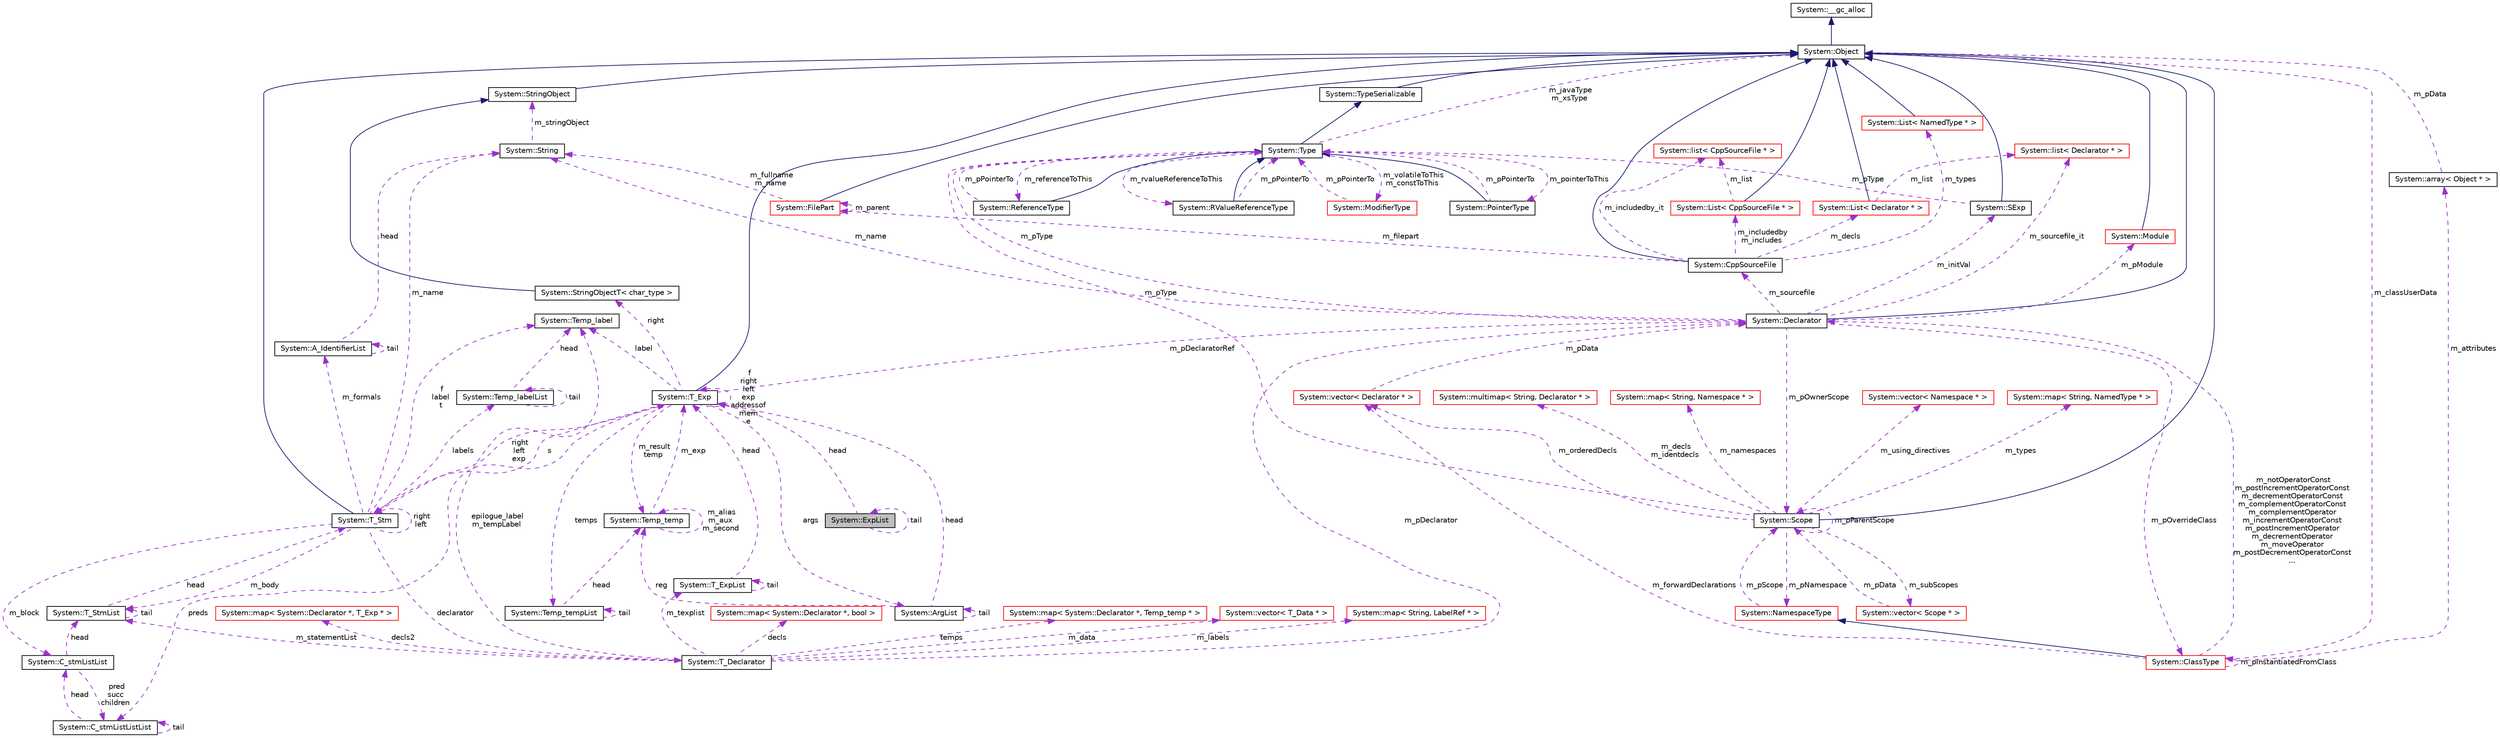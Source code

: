digraph G
{
  edge [fontname="Helvetica",fontsize="10",labelfontname="Helvetica",labelfontsize="10"];
  node [fontname="Helvetica",fontsize="10",shape=record];
  Node1 [label="System::ExpList",height=0.2,width=0.4,color="black", fillcolor="grey75", style="filled" fontcolor="black"];
  Node1 -> Node1 [dir="back",color="darkorchid3",fontsize="10",style="dashed",label=" tail" ,fontname="Helvetica"];
  Node2 -> Node1 [dir="back",color="darkorchid3",fontsize="10",style="dashed",label=" head" ,fontname="Helvetica"];
  Node2 [label="System::T_Exp",height=0.2,width=0.4,color="black", fillcolor="white", style="filled",URL="$class_system_1_1_t___exp.html"];
  Node3 -> Node2 [dir="back",color="midnightblue",fontsize="10",style="solid",fontname="Helvetica"];
  Node3 [label="System::Object",height=0.2,width=0.4,color="black", fillcolor="white", style="filled",URL="$class_system_1_1_object.html"];
  Node4 -> Node3 [dir="back",color="midnightblue",fontsize="10",style="solid",fontname="Helvetica"];
  Node4 [label="System::__gc_alloc",height=0.2,width=0.4,color="black", fillcolor="white", style="filled",URL="$class_system_1_1____gc__alloc.html"];
  Node5 -> Node2 [dir="back",color="darkorchid3",fontsize="10",style="dashed",label=" preds" ,fontname="Helvetica"];
  Node5 [label="System::C_stmListListList",height=0.2,width=0.4,color="black", fillcolor="white", style="filled",URL="$class_system_1_1_c__stm_list_list_list.html"];
  Node5 -> Node5 [dir="back",color="darkorchid3",fontsize="10",style="dashed",label=" tail" ,fontname="Helvetica"];
  Node6 -> Node5 [dir="back",color="darkorchid3",fontsize="10",style="dashed",label=" head" ,fontname="Helvetica"];
  Node6 [label="System::C_stmListList",height=0.2,width=0.4,color="black", fillcolor="white", style="filled",URL="$class_system_1_1_c__stm_list_list.html"];
  Node5 -> Node6 [dir="back",color="darkorchid3",fontsize="10",style="dashed",label=" pred\nsucc\nchildren" ,fontname="Helvetica"];
  Node7 -> Node6 [dir="back",color="darkorchid3",fontsize="10",style="dashed",label=" head" ,fontname="Helvetica"];
  Node7 [label="System::T_StmList",height=0.2,width=0.4,color="black", fillcolor="white", style="filled",URL="$class_system_1_1_t___stm_list.html"];
  Node8 -> Node7 [dir="back",color="darkorchid3",fontsize="10",style="dashed",label=" head" ,fontname="Helvetica"];
  Node8 [label="System::T_Stm",height=0.2,width=0.4,color="black", fillcolor="white", style="filled",URL="$class_system_1_1_t___stm.html"];
  Node3 -> Node8 [dir="back",color="midnightblue",fontsize="10",style="solid",fontname="Helvetica"];
  Node8 -> Node8 [dir="back",color="darkorchid3",fontsize="10",style="dashed",label=" right\nleft" ,fontname="Helvetica"];
  Node7 -> Node8 [dir="back",color="darkorchid3",fontsize="10",style="dashed",label=" m_body" ,fontname="Helvetica"];
  Node9 -> Node8 [dir="back",color="darkorchid3",fontsize="10",style="dashed",label=" labels" ,fontname="Helvetica"];
  Node9 [label="System::Temp_labelList",height=0.2,width=0.4,color="black", fillcolor="white", style="filled",URL="$struct_system_1_1_temp__label_list.html"];
  Node9 -> Node9 [dir="back",color="darkorchid3",fontsize="10",style="dashed",label=" tail" ,fontname="Helvetica"];
  Node10 -> Node9 [dir="back",color="darkorchid3",fontsize="10",style="dashed",label=" head" ,fontname="Helvetica"];
  Node10 [label="System::Temp_label",height=0.2,width=0.4,color="black", fillcolor="white", style="filled",URL="$class_system_1_1_temp__label.html"];
  Node10 -> Node8 [dir="back",color="darkorchid3",fontsize="10",style="dashed",label=" f\nlabel\nt" ,fontname="Helvetica"];
  Node11 -> Node8 [dir="back",color="darkorchid3",fontsize="10",style="dashed",label=" declarator" ,fontname="Helvetica"];
  Node11 [label="System::T_Declarator",height=0.2,width=0.4,color="black", fillcolor="white", style="filled",URL="$class_system_1_1_t___declarator.html"];
  Node12 -> Node11 [dir="back",color="darkorchid3",fontsize="10",style="dashed",label=" decls" ,fontname="Helvetica"];
  Node12 [label="System::map\< System::Declarator *, bool \>",height=0.2,width=0.4,color="red", fillcolor="white", style="filled",URL="$class_system_1_1map.html"];
  Node13 -> Node11 [dir="back",color="darkorchid3",fontsize="10",style="dashed",label=" m_texplist" ,fontname="Helvetica"];
  Node13 [label="System::T_ExpList",height=0.2,width=0.4,color="black", fillcolor="white", style="filled",URL="$class_system_1_1_t___exp_list.html"];
  Node13 -> Node13 [dir="back",color="darkorchid3",fontsize="10",style="dashed",label=" tail" ,fontname="Helvetica"];
  Node2 -> Node13 [dir="back",color="darkorchid3",fontsize="10",style="dashed",label=" head" ,fontname="Helvetica"];
  Node7 -> Node11 [dir="back",color="darkorchid3",fontsize="10",style="dashed",label=" m_statementList" ,fontname="Helvetica"];
  Node10 -> Node11 [dir="back",color="darkorchid3",fontsize="10",style="dashed",label=" epilogue_label\nm_tempLabel" ,fontname="Helvetica"];
  Node14 -> Node11 [dir="back",color="darkorchid3",fontsize="10",style="dashed",label=" m_pDeclarator" ,fontname="Helvetica"];
  Node14 [label="System::Declarator",height=0.2,width=0.4,color="black", fillcolor="white", style="filled",URL="$class_system_1_1_declarator.html"];
  Node3 -> Node14 [dir="back",color="midnightblue",fontsize="10",style="solid",fontname="Helvetica"];
  Node15 -> Node14 [dir="back",color="darkorchid3",fontsize="10",style="dashed",label=" m_pType" ,fontname="Helvetica"];
  Node15 [label="System::Type",height=0.2,width=0.4,color="black", fillcolor="white", style="filled",URL="$class_system_1_1_type.html"];
  Node16 -> Node15 [dir="back",color="midnightblue",fontsize="10",style="solid",fontname="Helvetica"];
  Node16 [label="System::TypeSerializable",height=0.2,width=0.4,color="black", fillcolor="white", style="filled",URL="$class_system_1_1_type_serializable.html"];
  Node3 -> Node16 [dir="back",color="midnightblue",fontsize="10",style="solid",fontname="Helvetica"];
  Node17 -> Node15 [dir="back",color="darkorchid3",fontsize="10",style="dashed",label=" m_pointerToThis" ,fontname="Helvetica"];
  Node17 [label="System::PointerType",height=0.2,width=0.4,color="black", fillcolor="white", style="filled",URL="$class_system_1_1_pointer_type.html"];
  Node15 -> Node17 [dir="back",color="midnightblue",fontsize="10",style="solid",fontname="Helvetica"];
  Node15 -> Node17 [dir="back",color="darkorchid3",fontsize="10",style="dashed",label=" m_pPointerTo" ,fontname="Helvetica"];
  Node18 -> Node15 [dir="back",color="darkorchid3",fontsize="10",style="dashed",label=" m_referenceToThis" ,fontname="Helvetica"];
  Node18 [label="System::ReferenceType",height=0.2,width=0.4,color="black", fillcolor="white", style="filled",URL="$class_system_1_1_reference_type.html"];
  Node15 -> Node18 [dir="back",color="midnightblue",fontsize="10",style="solid",fontname="Helvetica"];
  Node15 -> Node18 [dir="back",color="darkorchid3",fontsize="10",style="dashed",label=" m_pPointerTo" ,fontname="Helvetica"];
  Node19 -> Node15 [dir="back",color="darkorchid3",fontsize="10",style="dashed",label=" m_rvalueReferenceToThis" ,fontname="Helvetica"];
  Node19 [label="System::RValueReferenceType",height=0.2,width=0.4,color="black", fillcolor="white", style="filled",URL="$class_system_1_1_r_value_reference_type.html"];
  Node15 -> Node19 [dir="back",color="midnightblue",fontsize="10",style="solid",fontname="Helvetica"];
  Node15 -> Node19 [dir="back",color="darkorchid3",fontsize="10",style="dashed",label=" m_pPointerTo" ,fontname="Helvetica"];
  Node20 -> Node15 [dir="back",color="darkorchid3",fontsize="10",style="dashed",label=" m_volatileToThis\nm_constToThis" ,fontname="Helvetica"];
  Node20 [label="System::ModifierType",height=0.2,width=0.4,color="red", fillcolor="white", style="filled",URL="$class_system_1_1_modifier_type.html"];
  Node15 -> Node20 [dir="back",color="darkorchid3",fontsize="10",style="dashed",label=" m_pPointerTo" ,fontname="Helvetica"];
  Node3 -> Node15 [dir="back",color="darkorchid3",fontsize="10",style="dashed",label=" m_javaType\nm_xsType" ,fontname="Helvetica"];
  Node21 -> Node14 [dir="back",color="darkorchid3",fontsize="10",style="dashed",label=" m_pOwnerScope" ,fontname="Helvetica"];
  Node21 [label="System::Scope",height=0.2,width=0.4,color="black", fillcolor="white", style="filled",URL="$class_system_1_1_scope.html"];
  Node3 -> Node21 [dir="back",color="midnightblue",fontsize="10",style="solid",fontname="Helvetica"];
  Node15 -> Node21 [dir="back",color="darkorchid3",fontsize="10",style="dashed",label=" m_pType" ,fontname="Helvetica"];
  Node22 -> Node21 [dir="back",color="darkorchid3",fontsize="10",style="dashed",label=" m_subScopes" ,fontname="Helvetica"];
  Node22 [label="System::vector\< Scope * \>",height=0.2,width=0.4,color="red", fillcolor="white", style="filled",URL="$class_system_1_1vector.html"];
  Node21 -> Node22 [dir="back",color="darkorchid3",fontsize="10",style="dashed",label=" m_pData" ,fontname="Helvetica"];
  Node21 -> Node21 [dir="back",color="darkorchid3",fontsize="10",style="dashed",label=" m_pParentScope" ,fontname="Helvetica"];
  Node23 -> Node21 [dir="back",color="darkorchid3",fontsize="10",style="dashed",label=" m_decls\nm_identdecls" ,fontname="Helvetica"];
  Node23 [label="System::multimap\< String, Declarator * \>",height=0.2,width=0.4,color="red", fillcolor="white", style="filled",URL="$class_system_1_1multimap.html"];
  Node24 -> Node21 [dir="back",color="darkorchid3",fontsize="10",style="dashed",label=" m_pNamespace" ,fontname="Helvetica"];
  Node24 [label="System::NamespaceType",height=0.2,width=0.4,color="red", fillcolor="white", style="filled",URL="$class_system_1_1_namespace_type.html"];
  Node21 -> Node24 [dir="back",color="darkorchid3",fontsize="10",style="dashed",label=" m_pScope" ,fontname="Helvetica"];
  Node25 -> Node21 [dir="back",color="darkorchid3",fontsize="10",style="dashed",label=" m_namespaces" ,fontname="Helvetica"];
  Node25 [label="System::map\< String, Namespace * \>",height=0.2,width=0.4,color="red", fillcolor="white", style="filled",URL="$class_system_1_1map.html"];
  Node26 -> Node21 [dir="back",color="darkorchid3",fontsize="10",style="dashed",label=" m_using_directives" ,fontname="Helvetica"];
  Node26 [label="System::vector\< Namespace * \>",height=0.2,width=0.4,color="red", fillcolor="white", style="filled",URL="$class_system_1_1vector.html"];
  Node27 -> Node21 [dir="back",color="darkorchid3",fontsize="10",style="dashed",label=" m_orderedDecls" ,fontname="Helvetica"];
  Node27 [label="System::vector\< Declarator * \>",height=0.2,width=0.4,color="red", fillcolor="white", style="filled",URL="$class_system_1_1vector.html"];
  Node14 -> Node27 [dir="back",color="darkorchid3",fontsize="10",style="dashed",label=" m_pData" ,fontname="Helvetica"];
  Node28 -> Node21 [dir="back",color="darkorchid3",fontsize="10",style="dashed",label=" m_types" ,fontname="Helvetica"];
  Node28 [label="System::map\< String, NamedType * \>",height=0.2,width=0.4,color="red", fillcolor="white", style="filled",URL="$class_system_1_1map.html"];
  Node29 -> Node14 [dir="back",color="darkorchid3",fontsize="10",style="dashed",label=" m_initVal" ,fontname="Helvetica"];
  Node29 [label="System::SExp",height=0.2,width=0.4,color="black", fillcolor="white", style="filled",URL="$class_system_1_1_s_exp.html"];
  Node3 -> Node29 [dir="back",color="midnightblue",fontsize="10",style="solid",fontname="Helvetica"];
  Node15 -> Node29 [dir="back",color="darkorchid3",fontsize="10",style="dashed",label=" m_pType" ,fontname="Helvetica"];
  Node30 -> Node14 [dir="back",color="darkorchid3",fontsize="10",style="dashed",label=" m_sourcefile" ,fontname="Helvetica"];
  Node30 [label="System::CppSourceFile",height=0.2,width=0.4,color="black", fillcolor="white", style="filled",URL="$class_system_1_1_cpp_source_file.html"];
  Node3 -> Node30 [dir="back",color="midnightblue",fontsize="10",style="solid",fontname="Helvetica"];
  Node31 -> Node30 [dir="back",color="darkorchid3",fontsize="10",style="dashed",label=" m_filepart" ,fontname="Helvetica"];
  Node31 [label="System::FilePart",height=0.2,width=0.4,color="red", fillcolor="white", style="filled",URL="$class_system_1_1_file_part.html"];
  Node3 -> Node31 [dir="back",color="midnightblue",fontsize="10",style="solid",fontname="Helvetica"];
  Node31 -> Node31 [dir="back",color="darkorchid3",fontsize="10",style="dashed",label=" m_parent" ,fontname="Helvetica"];
  Node32 -> Node31 [dir="back",color="darkorchid3",fontsize="10",style="dashed",label=" m_fullname\nm_name" ,fontname="Helvetica"];
  Node32 [label="System::String",height=0.2,width=0.4,color="black", fillcolor="white", style="filled",URL="$class_system_1_1_string.html"];
  Node33 -> Node32 [dir="back",color="darkorchid3",fontsize="10",style="dashed",label=" m_stringObject" ,fontname="Helvetica"];
  Node33 [label="System::StringObject",height=0.2,width=0.4,color="black", fillcolor="white", style="filled",URL="$class_system_1_1_string_object.html"];
  Node3 -> Node33 [dir="back",color="midnightblue",fontsize="10",style="solid",fontname="Helvetica"];
  Node34 -> Node30 [dir="back",color="darkorchid3",fontsize="10",style="dashed",label=" m_types" ,fontname="Helvetica"];
  Node34 [label="System::List\< NamedType * \>",height=0.2,width=0.4,color="red", fillcolor="white", style="filled",URL="$class_system_1_1_list.html"];
  Node3 -> Node34 [dir="back",color="midnightblue",fontsize="10",style="solid",fontname="Helvetica"];
  Node35 -> Node30 [dir="back",color="darkorchid3",fontsize="10",style="dashed",label=" m_includedby\nm_includes" ,fontname="Helvetica"];
  Node35 [label="System::List\< CppSourceFile * \>",height=0.2,width=0.4,color="red", fillcolor="white", style="filled",URL="$class_system_1_1_list.html"];
  Node3 -> Node35 [dir="back",color="midnightblue",fontsize="10",style="solid",fontname="Helvetica"];
  Node36 -> Node35 [dir="back",color="darkorchid3",fontsize="10",style="dashed",label=" m_list" ,fontname="Helvetica"];
  Node36 [label="System::list\< CppSourceFile * \>",height=0.2,width=0.4,color="red", fillcolor="white", style="filled",URL="$class_system_1_1list.html"];
  Node36 -> Node30 [dir="back",color="darkorchid3",fontsize="10",style="dashed",label=" m_includedby_it" ,fontname="Helvetica"];
  Node37 -> Node30 [dir="back",color="darkorchid3",fontsize="10",style="dashed",label=" m_decls" ,fontname="Helvetica"];
  Node37 [label="System::List\< Declarator * \>",height=0.2,width=0.4,color="red", fillcolor="white", style="filled",URL="$class_system_1_1_list.html"];
  Node3 -> Node37 [dir="back",color="midnightblue",fontsize="10",style="solid",fontname="Helvetica"];
  Node38 -> Node37 [dir="back",color="darkorchid3",fontsize="10",style="dashed",label=" m_list" ,fontname="Helvetica"];
  Node38 [label="System::list\< Declarator * \>",height=0.2,width=0.4,color="red", fillcolor="white", style="filled",URL="$class_system_1_1list.html"];
  Node39 -> Node14 [dir="back",color="darkorchid3",fontsize="10",style="dashed",label=" m_pOverrideClass" ,fontname="Helvetica"];
  Node39 [label="System::ClassType",height=0.2,width=0.4,color="red", fillcolor="white", style="filled",URL="$class_system_1_1_class_type.html"];
  Node24 -> Node39 [dir="back",color="midnightblue",fontsize="10",style="solid",fontname="Helvetica"];
  Node40 -> Node39 [dir="back",color="darkorchid3",fontsize="10",style="dashed",label=" m_attributes" ,fontname="Helvetica"];
  Node40 [label="System::array\< Object * \>",height=0.2,width=0.4,color="black", fillcolor="white", style="filled",URL="$class_system_1_1array.html"];
  Node3 -> Node40 [dir="back",color="darkorchid3",fontsize="10",style="dashed",label=" m_pData" ,fontname="Helvetica"];
  Node14 -> Node39 [dir="back",color="darkorchid3",fontsize="10",style="dashed",label=" m_notOperatorConst\nm_postIncrementOperatorConst\nm_decrementOperatorConst\nm_complementOperatorConst\nm_complementOperator\nm_incrementOperatorConst\nm_postIncrementOperator\nm_decrementOperator\nm_moveOperator\nm_postDecrementOperatorConst\n..." ,fontname="Helvetica"];
  Node39 -> Node39 [dir="back",color="darkorchid3",fontsize="10",style="dashed",label=" m_pInstantiatedFromClass" ,fontname="Helvetica"];
  Node3 -> Node39 [dir="back",color="darkorchid3",fontsize="10",style="dashed",label=" m_classUserData" ,fontname="Helvetica"];
  Node27 -> Node39 [dir="back",color="darkorchid3",fontsize="10",style="dashed",label=" m_forwardDeclarations" ,fontname="Helvetica"];
  Node32 -> Node14 [dir="back",color="darkorchid3",fontsize="10",style="dashed",label=" m_name" ,fontname="Helvetica"];
  Node41 -> Node14 [dir="back",color="darkorchid3",fontsize="10",style="dashed",label=" m_pModule" ,fontname="Helvetica"];
  Node41 [label="System::Module",height=0.2,width=0.4,color="red", fillcolor="white", style="filled",URL="$class_system_1_1_module.html"];
  Node3 -> Node41 [dir="back",color="midnightblue",fontsize="10",style="solid",fontname="Helvetica"];
  Node38 -> Node14 [dir="back",color="darkorchid3",fontsize="10",style="dashed",label=" m_sourcefile_it" ,fontname="Helvetica"];
  Node42 -> Node11 [dir="back",color="darkorchid3",fontsize="10",style="dashed",label=" temps" ,fontname="Helvetica"];
  Node42 [label="System::map\< System::Declarator *, Temp_temp * \>",height=0.2,width=0.4,color="red", fillcolor="white", style="filled",URL="$class_system_1_1map.html"];
  Node43 -> Node11 [dir="back",color="darkorchid3",fontsize="10",style="dashed",label=" m_data" ,fontname="Helvetica"];
  Node43 [label="System::vector\< T_Data * \>",height=0.2,width=0.4,color="red", fillcolor="white", style="filled",URL="$class_system_1_1vector.html"];
  Node44 -> Node11 [dir="back",color="darkorchid3",fontsize="10",style="dashed",label=" m_labels" ,fontname="Helvetica"];
  Node44 [label="System::map\< String, LabelRef * \>",height=0.2,width=0.4,color="red", fillcolor="white", style="filled",URL="$class_system_1_1map.html"];
  Node45 -> Node11 [dir="back",color="darkorchid3",fontsize="10",style="dashed",label=" decls2" ,fontname="Helvetica"];
  Node45 [label="System::map\< System::Declarator *, T_Exp * \>",height=0.2,width=0.4,color="red", fillcolor="white", style="filled",URL="$class_system_1_1map.html"];
  Node2 -> Node8 [dir="back",color="darkorchid3",fontsize="10",style="dashed",label=" right\nleft\nexp" ,fontname="Helvetica"];
  Node46 -> Node8 [dir="back",color="darkorchid3",fontsize="10",style="dashed",label=" m_formals" ,fontname="Helvetica"];
  Node46 [label="System::A_IdentifierList",height=0.2,width=0.4,color="black", fillcolor="white", style="filled",URL="$class_system_1_1_a___identifier_list.html"];
  Node46 -> Node46 [dir="back",color="darkorchid3",fontsize="10",style="dashed",label=" tail" ,fontname="Helvetica"];
  Node32 -> Node46 [dir="back",color="darkorchid3",fontsize="10",style="dashed",label=" head" ,fontname="Helvetica"];
  Node32 -> Node8 [dir="back",color="darkorchid3",fontsize="10",style="dashed",label=" m_name" ,fontname="Helvetica"];
  Node6 -> Node8 [dir="back",color="darkorchid3",fontsize="10",style="dashed",label=" m_block" ,fontname="Helvetica"];
  Node7 -> Node7 [dir="back",color="darkorchid3",fontsize="10",style="dashed",label=" tail" ,fontname="Helvetica"];
  Node8 -> Node2 [dir="back",color="darkorchid3",fontsize="10",style="dashed",label=" s" ,fontname="Helvetica"];
  Node47 -> Node2 [dir="back",color="darkorchid3",fontsize="10",style="dashed",label=" temps" ,fontname="Helvetica"];
  Node47 [label="System::Temp_tempList",height=0.2,width=0.4,color="black", fillcolor="white", style="filled",URL="$class_system_1_1_temp__temp_list.html"];
  Node47 -> Node47 [dir="back",color="darkorchid3",fontsize="10",style="dashed",label=" tail" ,fontname="Helvetica"];
  Node48 -> Node47 [dir="back",color="darkorchid3",fontsize="10",style="dashed",label=" head" ,fontname="Helvetica"];
  Node48 [label="System::Temp_temp",height=0.2,width=0.4,color="black", fillcolor="white", style="filled",URL="$class_system_1_1_temp__temp.html"];
  Node48 -> Node48 [dir="back",color="darkorchid3",fontsize="10",style="dashed",label=" m_alias\nm_aux\nm_second" ,fontname="Helvetica"];
  Node2 -> Node48 [dir="back",color="darkorchid3",fontsize="10",style="dashed",label=" m_exp" ,fontname="Helvetica"];
  Node10 -> Node2 [dir="back",color="darkorchid3",fontsize="10",style="dashed",label=" label" ,fontname="Helvetica"];
  Node14 -> Node2 [dir="back",color="darkorchid3",fontsize="10",style="dashed",label=" m_pDeclaratorRef" ,fontname="Helvetica"];
  Node49 -> Node2 [dir="back",color="darkorchid3",fontsize="10",style="dashed",label=" args" ,fontname="Helvetica"];
  Node49 [label="System::ArgList",height=0.2,width=0.4,color="black", fillcolor="white", style="filled",URL="$class_system_1_1_arg_list.html"];
  Node49 -> Node49 [dir="back",color="darkorchid3",fontsize="10",style="dashed",label=" tail" ,fontname="Helvetica"];
  Node48 -> Node49 [dir="back",color="darkorchid3",fontsize="10",style="dashed",label=" reg" ,fontname="Helvetica"];
  Node2 -> Node49 [dir="back",color="darkorchid3",fontsize="10",style="dashed",label=" head" ,fontname="Helvetica"];
  Node48 -> Node2 [dir="back",color="darkorchid3",fontsize="10",style="dashed",label=" m_result\ntemp" ,fontname="Helvetica"];
  Node2 -> Node2 [dir="back",color="darkorchid3",fontsize="10",style="dashed",label=" f\nright\nleft\nexp\naddressof\nmem\ne" ,fontname="Helvetica"];
  Node50 -> Node2 [dir="back",color="darkorchid3",fontsize="10",style="dashed",label=" right" ,fontname="Helvetica"];
  Node50 [label="System::StringObjectT\< char_type \>",height=0.2,width=0.4,color="black", fillcolor="white", style="filled",URL="$class_system_1_1_string_object_t.html"];
  Node33 -> Node50 [dir="back",color="midnightblue",fontsize="10",style="solid",fontname="Helvetica"];
}
